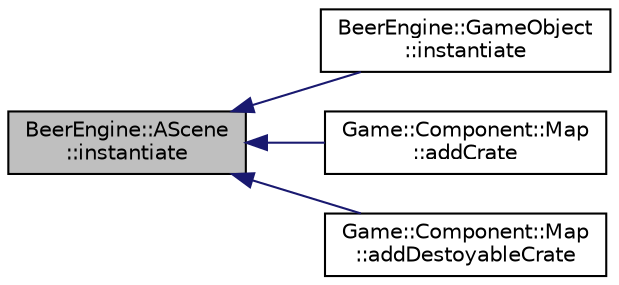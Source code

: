 digraph "BeerEngine::AScene::instantiate"
{
  edge [fontname="Helvetica",fontsize="10",labelfontname="Helvetica",labelfontsize="10"];
  node [fontname="Helvetica",fontsize="10",shape=record];
  rankdir="LR";
  Node21 [label="BeerEngine::AScene\l::instantiate",height=0.2,width=0.4,color="black", fillcolor="grey75", style="filled", fontcolor="black"];
  Node21 -> Node22 [dir="back",color="midnightblue",fontsize="10",style="solid",fontname="Helvetica"];
  Node22 [label="BeerEngine::GameObject\l::instantiate",height=0.2,width=0.4,color="black", fillcolor="white", style="filled",URL="$class_beer_engine_1_1_game_object.html#ab88b7ff5e8aab52e54c02f9d103bbfcf"];
  Node21 -> Node23 [dir="back",color="midnightblue",fontsize="10",style="solid",fontname="Helvetica"];
  Node23 [label="Game::Component::Map\l::addCrate",height=0.2,width=0.4,color="black", fillcolor="white", style="filled",URL="$class_game_1_1_component_1_1_map.html#a860f2c45a23d20303aa5e04261ac462d"];
  Node21 -> Node24 [dir="back",color="midnightblue",fontsize="10",style="solid",fontname="Helvetica"];
  Node24 [label="Game::Component::Map\l::addDestoyableCrate",height=0.2,width=0.4,color="black", fillcolor="white", style="filled",URL="$class_game_1_1_component_1_1_map.html#ab7d5bd531fc73fa3c4697e6d7fd909f2"];
}
